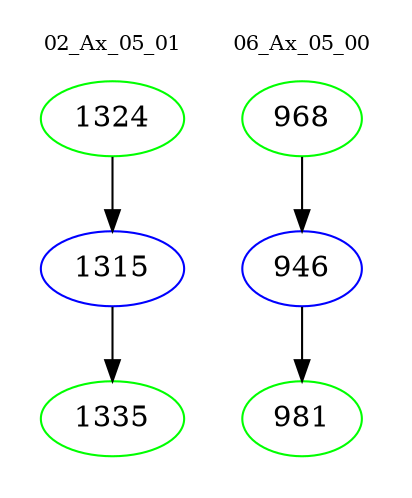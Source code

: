 digraph{
subgraph cluster_0 {
color = white
label = "02_Ax_05_01";
fontsize=10;
T0_1324 [label="1324", color="green"]
T0_1324 -> T0_1315 [color="black"]
T0_1315 [label="1315", color="blue"]
T0_1315 -> T0_1335 [color="black"]
T0_1335 [label="1335", color="green"]
}
subgraph cluster_1 {
color = white
label = "06_Ax_05_00";
fontsize=10;
T1_968 [label="968", color="green"]
T1_968 -> T1_946 [color="black"]
T1_946 [label="946", color="blue"]
T1_946 -> T1_981 [color="black"]
T1_981 [label="981", color="green"]
}
}
